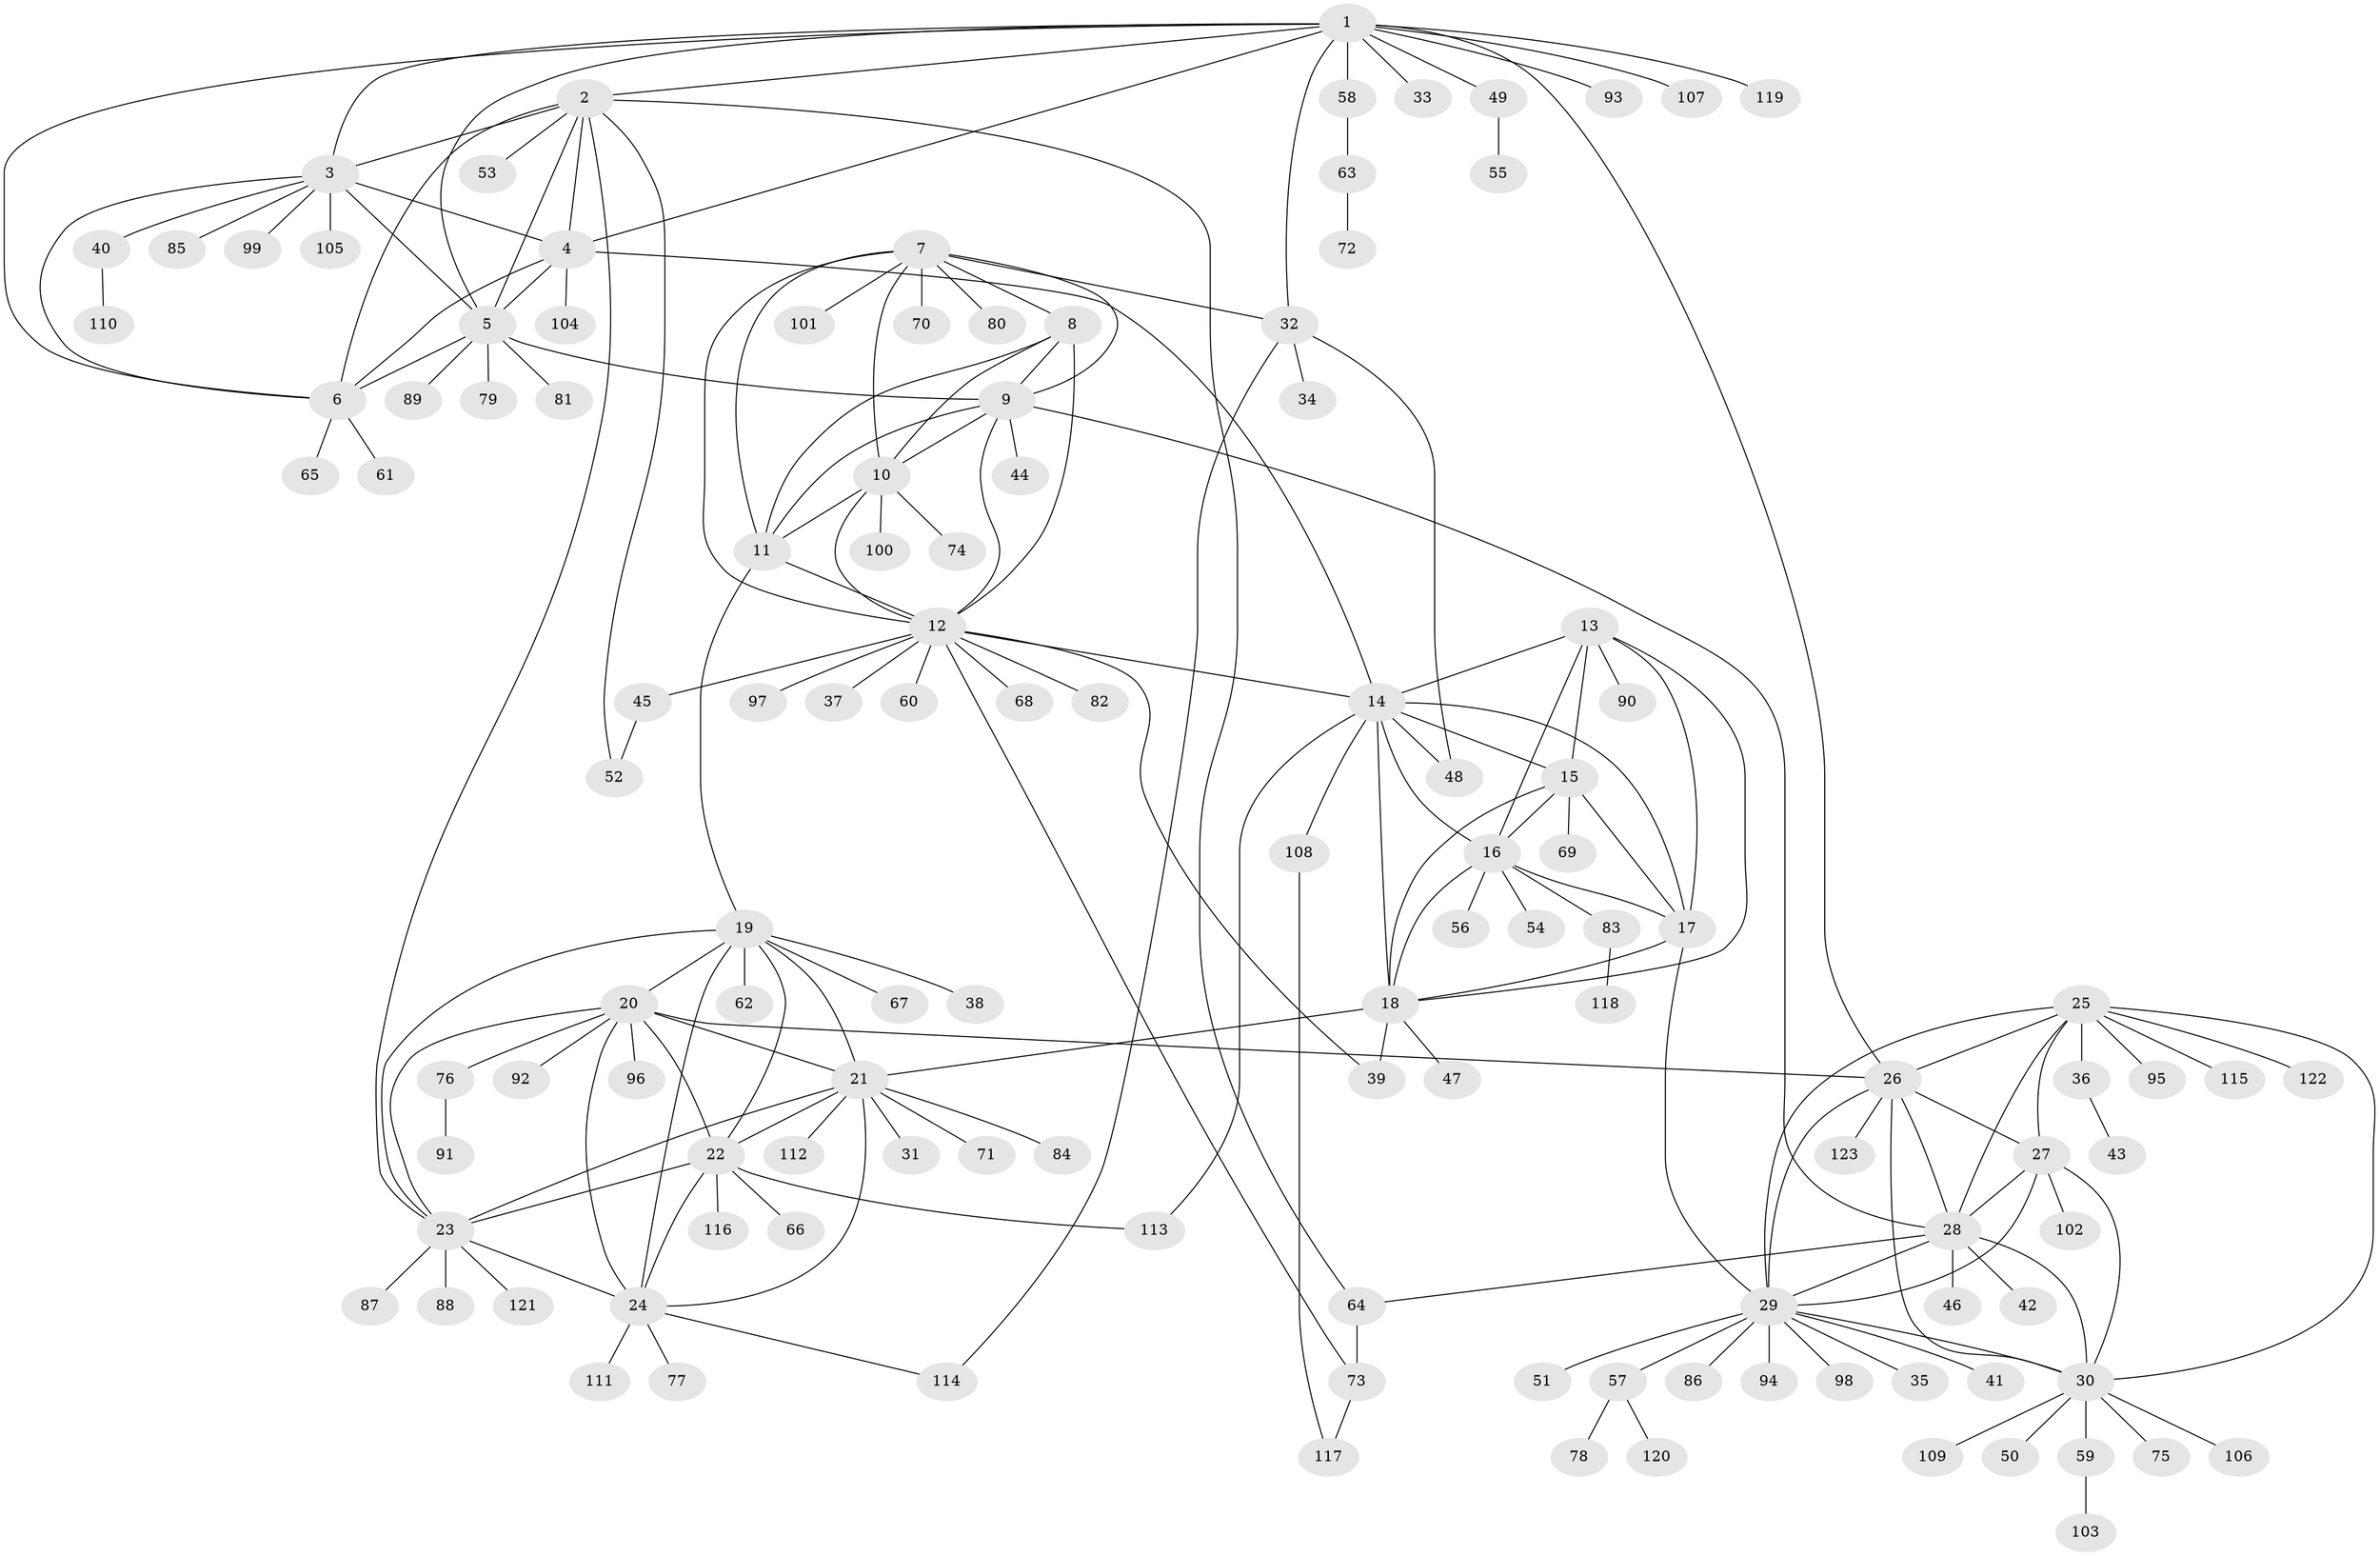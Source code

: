 // Generated by graph-tools (version 1.1) at 2025/02/03/09/25 03:02:32]
// undirected, 123 vertices, 187 edges
graph export_dot {
graph [start="1"]
  node [color=gray90,style=filled];
  1;
  2;
  3;
  4;
  5;
  6;
  7;
  8;
  9;
  10;
  11;
  12;
  13;
  14;
  15;
  16;
  17;
  18;
  19;
  20;
  21;
  22;
  23;
  24;
  25;
  26;
  27;
  28;
  29;
  30;
  31;
  32;
  33;
  34;
  35;
  36;
  37;
  38;
  39;
  40;
  41;
  42;
  43;
  44;
  45;
  46;
  47;
  48;
  49;
  50;
  51;
  52;
  53;
  54;
  55;
  56;
  57;
  58;
  59;
  60;
  61;
  62;
  63;
  64;
  65;
  66;
  67;
  68;
  69;
  70;
  71;
  72;
  73;
  74;
  75;
  76;
  77;
  78;
  79;
  80;
  81;
  82;
  83;
  84;
  85;
  86;
  87;
  88;
  89;
  90;
  91;
  92;
  93;
  94;
  95;
  96;
  97;
  98;
  99;
  100;
  101;
  102;
  103;
  104;
  105;
  106;
  107;
  108;
  109;
  110;
  111;
  112;
  113;
  114;
  115;
  116;
  117;
  118;
  119;
  120;
  121;
  122;
  123;
  1 -- 2;
  1 -- 3;
  1 -- 4;
  1 -- 5;
  1 -- 6;
  1 -- 26;
  1 -- 32;
  1 -- 33;
  1 -- 49;
  1 -- 58;
  1 -- 93;
  1 -- 107;
  1 -- 119;
  2 -- 3;
  2 -- 4;
  2 -- 5;
  2 -- 6;
  2 -- 23;
  2 -- 52;
  2 -- 53;
  2 -- 64;
  3 -- 4;
  3 -- 5;
  3 -- 6;
  3 -- 40;
  3 -- 85;
  3 -- 99;
  3 -- 105;
  4 -- 5;
  4 -- 6;
  4 -- 14;
  4 -- 104;
  5 -- 6;
  5 -- 9;
  5 -- 79;
  5 -- 81;
  5 -- 89;
  6 -- 61;
  6 -- 65;
  7 -- 8;
  7 -- 9;
  7 -- 10;
  7 -- 11;
  7 -- 12;
  7 -- 32;
  7 -- 70;
  7 -- 80;
  7 -- 101;
  8 -- 9;
  8 -- 10;
  8 -- 11;
  8 -- 12;
  9 -- 10;
  9 -- 11;
  9 -- 12;
  9 -- 28;
  9 -- 44;
  10 -- 11;
  10 -- 12;
  10 -- 74;
  10 -- 100;
  11 -- 12;
  11 -- 19;
  12 -- 14;
  12 -- 37;
  12 -- 39;
  12 -- 45;
  12 -- 60;
  12 -- 68;
  12 -- 73;
  12 -- 82;
  12 -- 97;
  13 -- 14;
  13 -- 15;
  13 -- 16;
  13 -- 17;
  13 -- 18;
  13 -- 90;
  14 -- 15;
  14 -- 16;
  14 -- 17;
  14 -- 18;
  14 -- 48;
  14 -- 108;
  14 -- 113;
  15 -- 16;
  15 -- 17;
  15 -- 18;
  15 -- 69;
  16 -- 17;
  16 -- 18;
  16 -- 54;
  16 -- 56;
  16 -- 83;
  17 -- 18;
  17 -- 29;
  18 -- 21;
  18 -- 39;
  18 -- 47;
  19 -- 20;
  19 -- 21;
  19 -- 22;
  19 -- 23;
  19 -- 24;
  19 -- 38;
  19 -- 62;
  19 -- 67;
  20 -- 21;
  20 -- 22;
  20 -- 23;
  20 -- 24;
  20 -- 26;
  20 -- 76;
  20 -- 92;
  20 -- 96;
  21 -- 22;
  21 -- 23;
  21 -- 24;
  21 -- 31;
  21 -- 71;
  21 -- 84;
  21 -- 112;
  22 -- 23;
  22 -- 24;
  22 -- 66;
  22 -- 113;
  22 -- 116;
  23 -- 24;
  23 -- 87;
  23 -- 88;
  23 -- 121;
  24 -- 77;
  24 -- 111;
  24 -- 114;
  25 -- 26;
  25 -- 27;
  25 -- 28;
  25 -- 29;
  25 -- 30;
  25 -- 36;
  25 -- 95;
  25 -- 115;
  25 -- 122;
  26 -- 27;
  26 -- 28;
  26 -- 29;
  26 -- 30;
  26 -- 123;
  27 -- 28;
  27 -- 29;
  27 -- 30;
  27 -- 102;
  28 -- 29;
  28 -- 30;
  28 -- 42;
  28 -- 46;
  28 -- 64;
  29 -- 30;
  29 -- 35;
  29 -- 41;
  29 -- 51;
  29 -- 57;
  29 -- 86;
  29 -- 94;
  29 -- 98;
  30 -- 50;
  30 -- 59;
  30 -- 75;
  30 -- 106;
  30 -- 109;
  32 -- 34;
  32 -- 48;
  32 -- 114;
  36 -- 43;
  40 -- 110;
  45 -- 52;
  49 -- 55;
  57 -- 78;
  57 -- 120;
  58 -- 63;
  59 -- 103;
  63 -- 72;
  64 -- 73;
  73 -- 117;
  76 -- 91;
  83 -- 118;
  108 -- 117;
}
